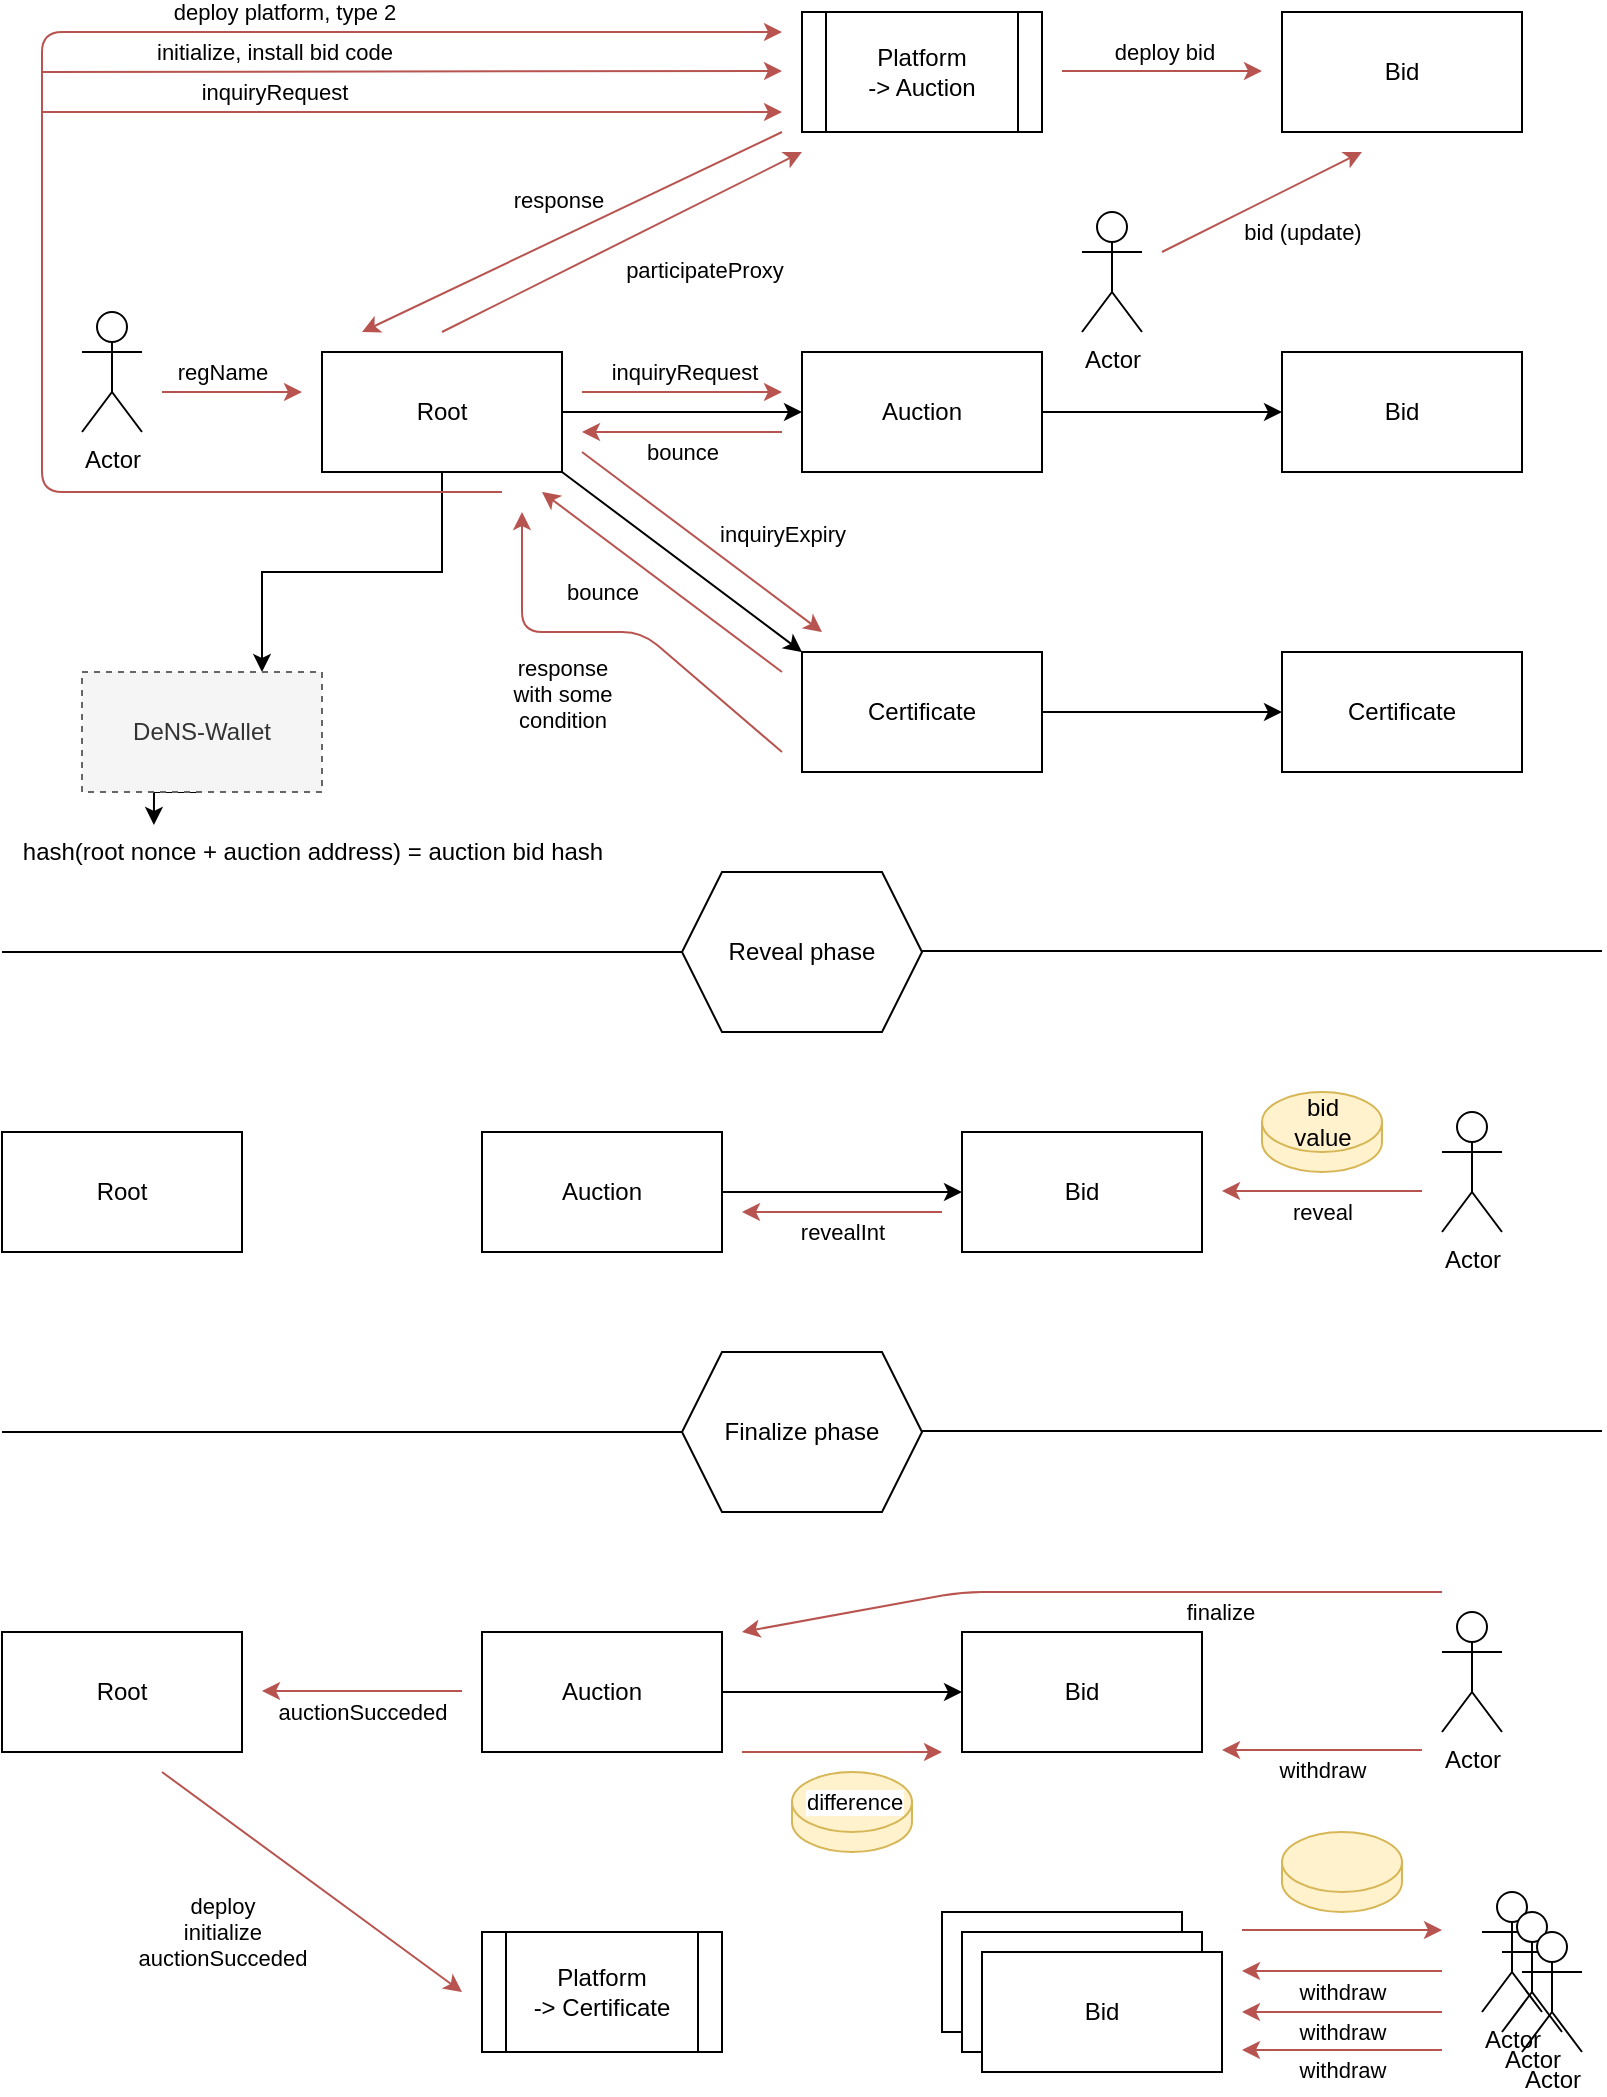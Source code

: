 <mxfile version="14.6.12" type="device"><diagram id="E0DPeLFjFY8kN5gnKuR1" name="Page-1"><mxGraphModel dx="1113" dy="726" grid="1" gridSize="10" guides="1" tooltips="1" connect="1" arrows="1" fold="1" page="1" pageScale="1" pageWidth="850" pageHeight="1100" math="0" shadow="0"><root><mxCell id="0"/><mxCell id="1" parent="0"/><mxCell id="WX3R78qsYNzrJYrztzVZ-88" value="" style="shape=cylinder3;whiteSpace=wrap;html=1;boundedLbl=1;backgroundOutline=1;size=15;fillColor=#fff2cc;strokeColor=#d6b656;" vertex="1" parent="1"><mxGeometry x="435" y="930" width="60" height="40" as="geometry"/></mxCell><mxCell id="WX3R78qsYNzrJYrztzVZ-114" style="edgeStyle=orthogonalEdgeStyle;rounded=0;orthogonalLoop=1;jettySize=auto;html=1;entryX=0.75;entryY=0;entryDx=0;entryDy=0;" edge="1" parent="1" source="WX3R78qsYNzrJYrztzVZ-1" target="WX3R78qsYNzrJYrztzVZ-41"><mxGeometry relative="1" as="geometry"/></mxCell><mxCell id="WX3R78qsYNzrJYrztzVZ-1" value="Root" style="rounded=0;whiteSpace=wrap;html=1;" vertex="1" parent="1"><mxGeometry x="200" y="220" width="120" height="60" as="geometry"/></mxCell><mxCell id="WX3R78qsYNzrJYrztzVZ-2" value="" style="endArrow=classic;html=1;exitX=1;exitY=0.5;exitDx=0;exitDy=0;" edge="1" parent="1" source="WX3R78qsYNzrJYrztzVZ-1"><mxGeometry width="50" height="50" relative="1" as="geometry"><mxPoint x="390" y="270" as="sourcePoint"/><mxPoint x="440" y="250" as="targetPoint"/></mxGeometry></mxCell><mxCell id="WX3R78qsYNzrJYrztzVZ-3" value="Auction" style="rounded=0;whiteSpace=wrap;html=1;" vertex="1" parent="1"><mxGeometry x="440" y="220" width="120" height="60" as="geometry"/></mxCell><mxCell id="WX3R78qsYNzrJYrztzVZ-4" value="" style="endArrow=classic;html=1;exitX=1;exitY=0.5;exitDx=0;exitDy=0;" edge="1" parent="1"><mxGeometry width="50" height="50" relative="1" as="geometry"><mxPoint x="560" y="250" as="sourcePoint"/><mxPoint x="680" y="250" as="targetPoint"/></mxGeometry></mxCell><mxCell id="WX3R78qsYNzrJYrztzVZ-5" value="Bid" style="rounded=0;whiteSpace=wrap;html=1;" vertex="1" parent="1"><mxGeometry x="680" y="220" width="120" height="60" as="geometry"/></mxCell><mxCell id="WX3R78qsYNzrJYrztzVZ-6" value="" style="endArrow=classic;html=1;exitX=1;exitY=0.5;exitDx=0;exitDy=0;" edge="1" parent="1"><mxGeometry width="50" height="50" relative="1" as="geometry"><mxPoint x="320" y="280" as="sourcePoint"/><mxPoint x="440" y="370" as="targetPoint"/></mxGeometry></mxCell><mxCell id="WX3R78qsYNzrJYrztzVZ-7" value="Certificate" style="rounded=0;whiteSpace=wrap;html=1;" vertex="1" parent="1"><mxGeometry x="440" y="370" width="120" height="60" as="geometry"/></mxCell><mxCell id="WX3R78qsYNzrJYrztzVZ-8" value="" style="endArrow=classic;html=1;exitX=1;exitY=0.5;exitDx=0;exitDy=0;" edge="1" parent="1"><mxGeometry width="50" height="50" relative="1" as="geometry"><mxPoint x="560" y="400" as="sourcePoint"/><mxPoint x="680" y="400" as="targetPoint"/></mxGeometry></mxCell><mxCell id="WX3R78qsYNzrJYrztzVZ-9" value="Certificate" style="rounded=0;whiteSpace=wrap;html=1;" vertex="1" parent="1"><mxGeometry x="680" y="370" width="120" height="60" as="geometry"/></mxCell><mxCell id="WX3R78qsYNzrJYrztzVZ-10" value="Actor" style="shape=umlActor;verticalLabelPosition=bottom;verticalAlign=top;html=1;outlineConnect=0;" vertex="1" parent="1"><mxGeometry x="80" y="200" width="30" height="60" as="geometry"/></mxCell><mxCell id="WX3R78qsYNzrJYrztzVZ-14" value="" style="endArrow=classic;html=1;fillColor=#f8cecc;strokeColor=#b85450;" edge="1" parent="1"><mxGeometry width="50" height="50" relative="1" as="geometry"><mxPoint x="120" y="240" as="sourcePoint"/><mxPoint x="190" y="240" as="targetPoint"/></mxGeometry></mxCell><mxCell id="WX3R78qsYNzrJYrztzVZ-15" value="regName" style="edgeLabel;html=1;align=center;verticalAlign=middle;resizable=0;points=[];" vertex="1" connectable="0" parent="WX3R78qsYNzrJYrztzVZ-14"><mxGeometry x="-0.514" y="3" relative="1" as="geometry"><mxPoint x="13" y="-7" as="offset"/></mxGeometry></mxCell><mxCell id="WX3R78qsYNzrJYrztzVZ-16" value="" style="endArrow=classic;html=1;fillColor=#f8cecc;strokeColor=#b85450;" edge="1" parent="1"><mxGeometry width="50" height="50" relative="1" as="geometry"><mxPoint x="330" y="240" as="sourcePoint"/><mxPoint x="430" y="240" as="targetPoint"/></mxGeometry></mxCell><mxCell id="WX3R78qsYNzrJYrztzVZ-17" value="inquiryRequest" style="edgeLabel;html=1;align=center;verticalAlign=middle;resizable=0;points=[];" vertex="1" connectable="0" parent="WX3R78qsYNzrJYrztzVZ-16"><mxGeometry x="-0.514" y="3" relative="1" as="geometry"><mxPoint x="26" y="-7" as="offset"/></mxGeometry></mxCell><mxCell id="WX3R78qsYNzrJYrztzVZ-18" value="" style="endArrow=classic;html=1;fillColor=#f8cecc;strokeColor=#b85450;" edge="1" parent="1"><mxGeometry width="50" height="50" relative="1" as="geometry"><mxPoint x="430" y="260" as="sourcePoint"/><mxPoint x="330" y="260" as="targetPoint"/></mxGeometry></mxCell><mxCell id="WX3R78qsYNzrJYrztzVZ-19" value="bounce" style="edgeLabel;html=1;align=center;verticalAlign=middle;resizable=0;points=[];" vertex="1" connectable="0" parent="WX3R78qsYNzrJYrztzVZ-18"><mxGeometry x="-0.514" y="3" relative="1" as="geometry"><mxPoint x="-26" y="7" as="offset"/></mxGeometry></mxCell><mxCell id="WX3R78qsYNzrJYrztzVZ-20" value="" style="endArrow=classic;html=1;fillColor=#f8cecc;strokeColor=#b85450;" edge="1" parent="1"><mxGeometry width="50" height="50" relative="1" as="geometry"><mxPoint x="330" y="270" as="sourcePoint"/><mxPoint x="450" y="360" as="targetPoint"/></mxGeometry></mxCell><mxCell id="WX3R78qsYNzrJYrztzVZ-21" value="inquiryExpiry" style="edgeLabel;html=1;align=center;verticalAlign=middle;resizable=0;points=[];" vertex="1" connectable="0" parent="WX3R78qsYNzrJYrztzVZ-20"><mxGeometry x="-0.514" y="3" relative="1" as="geometry"><mxPoint x="69" y="21" as="offset"/></mxGeometry></mxCell><mxCell id="WX3R78qsYNzrJYrztzVZ-22" value="" style="endArrow=classic;html=1;fillColor=#f8cecc;strokeColor=#b85450;" edge="1" parent="1"><mxGeometry width="50" height="50" relative="1" as="geometry"><mxPoint x="430" y="380" as="sourcePoint"/><mxPoint x="310" y="290" as="targetPoint"/></mxGeometry></mxCell><mxCell id="WX3R78qsYNzrJYrztzVZ-23" value="bounce" style="edgeLabel;html=1;align=center;verticalAlign=middle;resizable=0;points=[];" vertex="1" connectable="0" parent="WX3R78qsYNzrJYrztzVZ-22"><mxGeometry x="-0.514" y="3" relative="1" as="geometry"><mxPoint x="-59" y="-21" as="offset"/></mxGeometry></mxCell><mxCell id="WX3R78qsYNzrJYrztzVZ-24" value="" style="endArrow=classic;html=1;fillColor=#f8cecc;strokeColor=#b85450;" edge="1" parent="1"><mxGeometry width="50" height="50" relative="1" as="geometry"><mxPoint x="290" y="290" as="sourcePoint"/><mxPoint x="430" y="60" as="targetPoint"/><Array as="points"><mxPoint x="60" y="290"/><mxPoint x="60" y="60"/></Array></mxGeometry></mxCell><mxCell id="WX3R78qsYNzrJYrztzVZ-25" value="deploy platform, type 2" style="edgeLabel;html=1;align=center;verticalAlign=middle;resizable=0;points=[];" vertex="1" connectable="0" parent="WX3R78qsYNzrJYrztzVZ-24"><mxGeometry x="-0.514" y="3" relative="1" as="geometry"><mxPoint x="92" y="-243" as="offset"/></mxGeometry></mxCell><mxCell id="WX3R78qsYNzrJYrztzVZ-26" value="Platform&lt;br&gt;-&amp;gt; Auction" style="shape=process;whiteSpace=wrap;html=1;backgroundOutline=1;" vertex="1" parent="1"><mxGeometry x="440" y="50" width="120" height="60" as="geometry"/></mxCell><mxCell id="WX3R78qsYNzrJYrztzVZ-27" value="" style="endArrow=classic;html=1;fillColor=#f8cecc;strokeColor=#b85450;" edge="1" parent="1"><mxGeometry width="50" height="50" relative="1" as="geometry"><mxPoint x="60" y="80" as="sourcePoint"/><mxPoint x="430" y="79.5" as="targetPoint"/></mxGeometry></mxCell><mxCell id="WX3R78qsYNzrJYrztzVZ-28" value="initialize, install bid code" style="edgeLabel;html=1;align=center;verticalAlign=middle;resizable=0;points=[];" vertex="1" connectable="0" parent="WX3R78qsYNzrJYrztzVZ-27"><mxGeometry x="-0.514" y="3" relative="1" as="geometry"><mxPoint x="26" y="-7" as="offset"/></mxGeometry></mxCell><mxCell id="WX3R78qsYNzrJYrztzVZ-30" value="" style="endArrow=classic;html=1;fillColor=#f8cecc;strokeColor=#b85450;" edge="1" parent="1"><mxGeometry width="50" height="50" relative="1" as="geometry"><mxPoint x="60" y="100" as="sourcePoint"/><mxPoint x="430" y="100" as="targetPoint"/></mxGeometry></mxCell><mxCell id="WX3R78qsYNzrJYrztzVZ-31" value="inquiryRequest" style="edgeLabel;html=1;align=center;verticalAlign=middle;resizable=0;points=[];" vertex="1" connectable="0" parent="WX3R78qsYNzrJYrztzVZ-30"><mxGeometry x="-0.514" y="3" relative="1" as="geometry"><mxPoint x="26" y="-7" as="offset"/></mxGeometry></mxCell><mxCell id="WX3R78qsYNzrJYrztzVZ-32" value="" style="endArrow=classic;html=1;fillColor=#f8cecc;strokeColor=#b85450;" edge="1" parent="1"><mxGeometry width="50" height="50" relative="1" as="geometry"><mxPoint x="430" y="110" as="sourcePoint"/><mxPoint x="220" y="210" as="targetPoint"/></mxGeometry></mxCell><mxCell id="WX3R78qsYNzrJYrztzVZ-33" value="response" style="edgeLabel;html=1;align=center;verticalAlign=middle;resizable=0;points=[];" vertex="1" connectable="0" parent="WX3R78qsYNzrJYrztzVZ-32"><mxGeometry x="-0.514" y="3" relative="1" as="geometry"><mxPoint x="-63" y="7" as="offset"/></mxGeometry></mxCell><mxCell id="WX3R78qsYNzrJYrztzVZ-34" value="" style="endArrow=classic;html=1;fillColor=#f8cecc;strokeColor=#b85450;" edge="1" parent="1"><mxGeometry width="50" height="50" relative="1" as="geometry"><mxPoint x="260" y="210" as="sourcePoint"/><mxPoint x="440" y="120" as="targetPoint"/></mxGeometry></mxCell><mxCell id="WX3R78qsYNzrJYrztzVZ-35" value="participateProxy" style="edgeLabel;html=1;align=center;verticalAlign=middle;resizable=0;points=[];" vertex="1" connectable="0" parent="WX3R78qsYNzrJYrztzVZ-34"><mxGeometry x="-0.514" y="3" relative="1" as="geometry"><mxPoint x="88" y="-7" as="offset"/></mxGeometry></mxCell><mxCell id="WX3R78qsYNzrJYrztzVZ-36" value="Bid" style="rounded=0;whiteSpace=wrap;html=1;" vertex="1" parent="1"><mxGeometry x="680" y="50" width="120" height="60" as="geometry"/></mxCell><mxCell id="WX3R78qsYNzrJYrztzVZ-37" value="" style="endArrow=classic;html=1;fillColor=#f8cecc;strokeColor=#b85450;" edge="1" parent="1"><mxGeometry width="50" height="50" relative="1" as="geometry"><mxPoint x="570" y="79.5" as="sourcePoint"/><mxPoint x="670" y="79.5" as="targetPoint"/></mxGeometry></mxCell><mxCell id="WX3R78qsYNzrJYrztzVZ-38" value="deploy bid" style="edgeLabel;html=1;align=center;verticalAlign=middle;resizable=0;points=[];" vertex="1" connectable="0" parent="WX3R78qsYNzrJYrztzVZ-37"><mxGeometry x="-0.514" y="3" relative="1" as="geometry"><mxPoint x="26" y="-7" as="offset"/></mxGeometry></mxCell><mxCell id="WX3R78qsYNzrJYrztzVZ-39" value="" style="endArrow=classic;html=1;fillColor=#f8cecc;strokeColor=#b85450;" edge="1" parent="1"><mxGeometry width="50" height="50" relative="1" as="geometry"><mxPoint x="430" y="420" as="sourcePoint"/><mxPoint x="300" y="300" as="targetPoint"/><Array as="points"><mxPoint x="360" y="360"/><mxPoint x="300" y="360"/></Array></mxGeometry></mxCell><mxCell id="WX3R78qsYNzrJYrztzVZ-40" value="response&lt;br&gt;with some &lt;br&gt;condition" style="edgeLabel;html=1;align=center;verticalAlign=middle;resizable=0;points=[];" vertex="1" connectable="0" parent="WX3R78qsYNzrJYrztzVZ-39"><mxGeometry x="-0.514" y="3" relative="1" as="geometry"><mxPoint x="-69" y="2" as="offset"/></mxGeometry></mxCell><mxCell id="WX3R78qsYNzrJYrztzVZ-116" style="edgeStyle=orthogonalEdgeStyle;rounded=0;orthogonalLoop=1;jettySize=auto;html=1;exitX=0.5;exitY=1;exitDx=0;exitDy=0;entryX=0.245;entryY=-0.175;entryDx=0;entryDy=0;entryPerimeter=0;" edge="1" parent="1" source="WX3R78qsYNzrJYrztzVZ-41" target="WX3R78qsYNzrJYrztzVZ-115"><mxGeometry relative="1" as="geometry"/></mxCell><mxCell id="WX3R78qsYNzrJYrztzVZ-41" value="DeNS-Wallet" style="rounded=0;whiteSpace=wrap;html=1;dashed=1;fillColor=#f5f5f5;strokeColor=#666666;fontColor=#333333;" vertex="1" parent="1"><mxGeometry x="80" y="380" width="120" height="60" as="geometry"/></mxCell><mxCell id="WX3R78qsYNzrJYrztzVZ-42" value="Root" style="rounded=0;whiteSpace=wrap;html=1;" vertex="1" parent="1"><mxGeometry x="40" y="610" width="120" height="60" as="geometry"/></mxCell><mxCell id="WX3R78qsYNzrJYrztzVZ-43" value="Auction" style="rounded=0;whiteSpace=wrap;html=1;" vertex="1" parent="1"><mxGeometry x="280" y="610" width="120" height="60" as="geometry"/></mxCell><mxCell id="WX3R78qsYNzrJYrztzVZ-44" value="" style="endArrow=classic;html=1;exitX=1;exitY=0.5;exitDx=0;exitDy=0;" edge="1" parent="1"><mxGeometry width="50" height="50" relative="1" as="geometry"><mxPoint x="400" y="640" as="sourcePoint"/><mxPoint x="520" y="640" as="targetPoint"/></mxGeometry></mxCell><mxCell id="WX3R78qsYNzrJYrztzVZ-45" value="Bid" style="rounded=0;whiteSpace=wrap;html=1;" vertex="1" parent="1"><mxGeometry x="520" y="610" width="120" height="60" as="geometry"/></mxCell><mxCell id="WX3R78qsYNzrJYrztzVZ-46" value="Actor" style="shape=umlActor;verticalLabelPosition=bottom;verticalAlign=top;html=1;outlineConnect=0;" vertex="1" parent="1"><mxGeometry x="760" y="600" width="30" height="60" as="geometry"/></mxCell><mxCell id="WX3R78qsYNzrJYrztzVZ-47" value="Actor" style="shape=umlActor;verticalLabelPosition=bottom;verticalAlign=top;html=1;outlineConnect=0;" vertex="1" parent="1"><mxGeometry x="580" y="150" width="30" height="60" as="geometry"/></mxCell><mxCell id="WX3R78qsYNzrJYrztzVZ-48" value="" style="endArrow=classic;html=1;fillColor=#f8cecc;strokeColor=#b85450;" edge="1" parent="1"><mxGeometry width="50" height="50" relative="1" as="geometry"><mxPoint x="620" y="170" as="sourcePoint"/><mxPoint x="720" y="120" as="targetPoint"/></mxGeometry></mxCell><mxCell id="WX3R78qsYNzrJYrztzVZ-49" value="bid (update)" style="edgeLabel;html=1;align=center;verticalAlign=middle;resizable=0;points=[];" vertex="1" connectable="0" parent="WX3R78qsYNzrJYrztzVZ-48"><mxGeometry x="-0.514" y="3" relative="1" as="geometry"><mxPoint x="47" y="5" as="offset"/></mxGeometry></mxCell><mxCell id="WX3R78qsYNzrJYrztzVZ-50" value="Reveal phase" style="shape=hexagon;perimeter=hexagonPerimeter2;whiteSpace=wrap;html=1;fixedSize=1;" vertex="1" parent="1"><mxGeometry x="380" y="480" width="120" height="80" as="geometry"/></mxCell><mxCell id="WX3R78qsYNzrJYrztzVZ-51" value="" style="endArrow=none;html=1;entryX=0;entryY=0.5;entryDx=0;entryDy=0;" edge="1" parent="1" target="WX3R78qsYNzrJYrztzVZ-50"><mxGeometry width="50" height="50" relative="1" as="geometry"><mxPoint x="40" y="520" as="sourcePoint"/><mxPoint x="230" y="500" as="targetPoint"/></mxGeometry></mxCell><mxCell id="WX3R78qsYNzrJYrztzVZ-52" value="" style="endArrow=none;html=1;entryX=0;entryY=0.5;entryDx=0;entryDy=0;" edge="1" parent="1"><mxGeometry width="50" height="50" relative="1" as="geometry"><mxPoint x="500" y="519.5" as="sourcePoint"/><mxPoint x="840" y="519.5" as="targetPoint"/></mxGeometry></mxCell><mxCell id="WX3R78qsYNzrJYrztzVZ-53" value="" style="endArrow=classic;html=1;fillColor=#f8cecc;strokeColor=#b85450;" edge="1" parent="1"><mxGeometry width="50" height="50" relative="1" as="geometry"><mxPoint x="750" y="639.5" as="sourcePoint"/><mxPoint x="650" y="639.5" as="targetPoint"/></mxGeometry></mxCell><mxCell id="WX3R78qsYNzrJYrztzVZ-54" value="reveal" style="edgeLabel;html=1;align=center;verticalAlign=middle;resizable=0;points=[];" vertex="1" connectable="0" parent="WX3R78qsYNzrJYrztzVZ-53"><mxGeometry x="-0.514" y="3" relative="1" as="geometry"><mxPoint x="-26" y="7" as="offset"/></mxGeometry></mxCell><mxCell id="WX3R78qsYNzrJYrztzVZ-56" value="" style="shape=cylinder3;whiteSpace=wrap;html=1;boundedLbl=1;backgroundOutline=1;size=15;fillColor=#fff2cc;strokeColor=#d6b656;" vertex="1" parent="1"><mxGeometry x="670" y="590" width="60" height="40" as="geometry"/></mxCell><mxCell id="WX3R78qsYNzrJYrztzVZ-57" value="bid&lt;br&gt;value" style="text;html=1;align=center;verticalAlign=middle;resizable=0;points=[];autosize=1;strokeColor=none;" vertex="1" parent="1"><mxGeometry x="680" y="590" width="40" height="30" as="geometry"/></mxCell><mxCell id="WX3R78qsYNzrJYrztzVZ-58" value="" style="endArrow=classic;html=1;fillColor=#f8cecc;strokeColor=#b85450;" edge="1" parent="1"><mxGeometry width="50" height="50" relative="1" as="geometry"><mxPoint x="510" y="650" as="sourcePoint"/><mxPoint x="410" y="650" as="targetPoint"/></mxGeometry></mxCell><mxCell id="WX3R78qsYNzrJYrztzVZ-59" value="revealInt" style="edgeLabel;html=1;align=center;verticalAlign=middle;resizable=0;points=[];" vertex="1" connectable="0" parent="WX3R78qsYNzrJYrztzVZ-58"><mxGeometry x="-0.514" y="3" relative="1" as="geometry"><mxPoint x="-26" y="7" as="offset"/></mxGeometry></mxCell><mxCell id="WX3R78qsYNzrJYrztzVZ-60" value="Finalize phase" style="shape=hexagon;perimeter=hexagonPerimeter2;whiteSpace=wrap;html=1;fixedSize=1;" vertex="1" parent="1"><mxGeometry x="380" y="720" width="120" height="80" as="geometry"/></mxCell><mxCell id="WX3R78qsYNzrJYrztzVZ-61" value="" style="endArrow=none;html=1;entryX=0;entryY=0.5;entryDx=0;entryDy=0;" edge="1" parent="1" target="WX3R78qsYNzrJYrztzVZ-60"><mxGeometry width="50" height="50" relative="1" as="geometry"><mxPoint x="40" y="760" as="sourcePoint"/><mxPoint x="230" y="740" as="targetPoint"/></mxGeometry></mxCell><mxCell id="WX3R78qsYNzrJYrztzVZ-62" value="" style="endArrow=none;html=1;entryX=0;entryY=0.5;entryDx=0;entryDy=0;" edge="1" parent="1"><mxGeometry width="50" height="50" relative="1" as="geometry"><mxPoint x="500" y="759.5" as="sourcePoint"/><mxPoint x="840" y="759.5" as="targetPoint"/></mxGeometry></mxCell><mxCell id="WX3R78qsYNzrJYrztzVZ-74" value="Root" style="rounded=0;whiteSpace=wrap;html=1;" vertex="1" parent="1"><mxGeometry x="40" y="860" width="120" height="60" as="geometry"/></mxCell><mxCell id="WX3R78qsYNzrJYrztzVZ-75" value="Auction" style="rounded=0;whiteSpace=wrap;html=1;" vertex="1" parent="1"><mxGeometry x="280" y="860" width="120" height="60" as="geometry"/></mxCell><mxCell id="WX3R78qsYNzrJYrztzVZ-76" value="" style="endArrow=classic;html=1;exitX=1;exitY=0.5;exitDx=0;exitDy=0;" edge="1" parent="1"><mxGeometry width="50" height="50" relative="1" as="geometry"><mxPoint x="400" y="890" as="sourcePoint"/><mxPoint x="520" y="890" as="targetPoint"/></mxGeometry></mxCell><mxCell id="WX3R78qsYNzrJYrztzVZ-77" value="Bid" style="rounded=0;whiteSpace=wrap;html=1;" vertex="1" parent="1"><mxGeometry x="520" y="860" width="120" height="60" as="geometry"/></mxCell><mxCell id="WX3R78qsYNzrJYrztzVZ-78" value="Actor" style="shape=umlActor;verticalLabelPosition=bottom;verticalAlign=top;html=1;outlineConnect=0;" vertex="1" parent="1"><mxGeometry x="760" y="850" width="30" height="60" as="geometry"/></mxCell><mxCell id="WX3R78qsYNzrJYrztzVZ-83" value="" style="endArrow=classic;html=1;fillColor=#f8cecc;strokeColor=#b85450;" edge="1" parent="1"><mxGeometry width="50" height="50" relative="1" as="geometry"><mxPoint x="760" y="840" as="sourcePoint"/><mxPoint x="410" y="860" as="targetPoint"/><Array as="points"><mxPoint x="520" y="840"/></Array></mxGeometry></mxCell><mxCell id="WX3R78qsYNzrJYrztzVZ-84" value="finalize" style="edgeLabel;html=1;align=center;verticalAlign=middle;resizable=0;points=[];" vertex="1" connectable="0" parent="WX3R78qsYNzrJYrztzVZ-83"><mxGeometry x="-0.514" y="3" relative="1" as="geometry"><mxPoint x="-26" y="7" as="offset"/></mxGeometry></mxCell><mxCell id="WX3R78qsYNzrJYrztzVZ-85" value="" style="endArrow=classic;html=1;fillColor=#f8cecc;strokeColor=#b85450;" edge="1" parent="1"><mxGeometry width="50" height="50" relative="1" as="geometry"><mxPoint x="410" y="920" as="sourcePoint"/><mxPoint x="510" y="920" as="targetPoint"/></mxGeometry></mxCell><mxCell id="WX3R78qsYNzrJYrztzVZ-86" value="difference" style="edgeLabel;html=1;align=center;verticalAlign=middle;resizable=0;points=[];" vertex="1" connectable="0" parent="WX3R78qsYNzrJYrztzVZ-85"><mxGeometry x="-0.514" y="3" relative="1" as="geometry"><mxPoint x="31" y="28" as="offset"/></mxGeometry></mxCell><mxCell id="WX3R78qsYNzrJYrztzVZ-89" value="" style="endArrow=classic;html=1;fillColor=#f8cecc;strokeColor=#b85450;" edge="1" parent="1"><mxGeometry width="50" height="50" relative="1" as="geometry"><mxPoint x="270" y="889.5" as="sourcePoint"/><mxPoint x="170" y="889.5" as="targetPoint"/></mxGeometry></mxCell><mxCell id="WX3R78qsYNzrJYrztzVZ-90" value="auctionSucceded" style="edgeLabel;html=1;align=center;verticalAlign=middle;resizable=0;points=[];" vertex="1" connectable="0" parent="WX3R78qsYNzrJYrztzVZ-89"><mxGeometry x="-0.514" y="3" relative="1" as="geometry"><mxPoint x="-26" y="7" as="offset"/></mxGeometry></mxCell><mxCell id="WX3R78qsYNzrJYrztzVZ-92" value="Platform&lt;br&gt;-&amp;gt; Certificate" style="shape=process;whiteSpace=wrap;html=1;backgroundOutline=1;" vertex="1" parent="1"><mxGeometry x="280" y="1010" width="120" height="60" as="geometry"/></mxCell><mxCell id="WX3R78qsYNzrJYrztzVZ-93" value="" style="endArrow=classic;html=1;fillColor=#f8cecc;strokeColor=#b85450;" edge="1" parent="1"><mxGeometry width="50" height="50" relative="1" as="geometry"><mxPoint x="120" y="930" as="sourcePoint"/><mxPoint x="270" y="1040" as="targetPoint"/></mxGeometry></mxCell><mxCell id="WX3R78qsYNzrJYrztzVZ-94" value="deploy&lt;br&gt;initialize&lt;br&gt;auctionSucceded" style="edgeLabel;html=1;align=center;verticalAlign=middle;resizable=0;points=[];" vertex="1" connectable="0" parent="WX3R78qsYNzrJYrztzVZ-93"><mxGeometry x="-0.514" y="3" relative="1" as="geometry"><mxPoint x="-8" y="56" as="offset"/></mxGeometry></mxCell><mxCell id="WX3R78qsYNzrJYrztzVZ-95" value="" style="endArrow=classic;html=1;fillColor=#f8cecc;strokeColor=#b85450;" edge="1" parent="1"><mxGeometry width="50" height="50" relative="1" as="geometry"><mxPoint x="750" y="919" as="sourcePoint"/><mxPoint x="650" y="919" as="targetPoint"/></mxGeometry></mxCell><mxCell id="WX3R78qsYNzrJYrztzVZ-96" value="withdraw" style="edgeLabel;html=1;align=center;verticalAlign=middle;resizable=0;points=[];" vertex="1" connectable="0" parent="WX3R78qsYNzrJYrztzVZ-95"><mxGeometry x="-0.514" y="3" relative="1" as="geometry"><mxPoint x="-26" y="7" as="offset"/></mxGeometry></mxCell><mxCell id="WX3R78qsYNzrJYrztzVZ-97" value="Bid" style="rounded=0;whiteSpace=wrap;html=1;" vertex="1" parent="1"><mxGeometry x="510" y="1000" width="120" height="60" as="geometry"/></mxCell><mxCell id="WX3R78qsYNzrJYrztzVZ-100" value="Bid" style="rounded=0;whiteSpace=wrap;html=1;" vertex="1" parent="1"><mxGeometry x="520" y="1010" width="120" height="60" as="geometry"/></mxCell><mxCell id="WX3R78qsYNzrJYrztzVZ-101" value="Bid" style="rounded=0;whiteSpace=wrap;html=1;" vertex="1" parent="1"><mxGeometry x="530" y="1020" width="120" height="60" as="geometry"/></mxCell><mxCell id="WX3R78qsYNzrJYrztzVZ-102" value="Actor" style="shape=umlActor;verticalLabelPosition=bottom;verticalAlign=top;html=1;outlineConnect=0;" vertex="1" parent="1"><mxGeometry x="780" y="990" width="30" height="60" as="geometry"/></mxCell><mxCell id="WX3R78qsYNzrJYrztzVZ-103" value="Actor" style="shape=umlActor;verticalLabelPosition=bottom;verticalAlign=top;html=1;outlineConnect=0;" vertex="1" parent="1"><mxGeometry x="790" y="1000" width="30" height="60" as="geometry"/></mxCell><mxCell id="WX3R78qsYNzrJYrztzVZ-104" value="Actor" style="shape=umlActor;verticalLabelPosition=bottom;verticalAlign=top;html=1;outlineConnect=0;" vertex="1" parent="1"><mxGeometry x="800" y="1010" width="30" height="60" as="geometry"/></mxCell><mxCell id="WX3R78qsYNzrJYrztzVZ-105" value="" style="endArrow=classic;html=1;fillColor=#f8cecc;strokeColor=#b85450;" edge="1" parent="1"><mxGeometry width="50" height="50" relative="1" as="geometry"><mxPoint x="760" y="1029.5" as="sourcePoint"/><mxPoint x="660" y="1029.5" as="targetPoint"/></mxGeometry></mxCell><mxCell id="WX3R78qsYNzrJYrztzVZ-106" value="withdraw" style="edgeLabel;html=1;align=center;verticalAlign=middle;resizable=0;points=[];" vertex="1" connectable="0" parent="WX3R78qsYNzrJYrztzVZ-105"><mxGeometry x="-0.514" y="3" relative="1" as="geometry"><mxPoint x="-26" y="7" as="offset"/></mxGeometry></mxCell><mxCell id="WX3R78qsYNzrJYrztzVZ-107" value="" style="endArrow=classic;html=1;fillColor=#f8cecc;strokeColor=#b85450;" edge="1" parent="1"><mxGeometry width="50" height="50" relative="1" as="geometry"><mxPoint x="760" y="1050" as="sourcePoint"/><mxPoint x="660" y="1050" as="targetPoint"/></mxGeometry></mxCell><mxCell id="WX3R78qsYNzrJYrztzVZ-108" value="withdraw" style="edgeLabel;html=1;align=center;verticalAlign=middle;resizable=0;points=[];" vertex="1" connectable="0" parent="WX3R78qsYNzrJYrztzVZ-107"><mxGeometry x="-0.514" y="3" relative="1" as="geometry"><mxPoint x="-26" y="7" as="offset"/></mxGeometry></mxCell><mxCell id="WX3R78qsYNzrJYrztzVZ-109" value="" style="endArrow=classic;html=1;fillColor=#f8cecc;strokeColor=#b85450;" edge="1" parent="1"><mxGeometry width="50" height="50" relative="1" as="geometry"><mxPoint x="760" y="1069" as="sourcePoint"/><mxPoint x="660" y="1069" as="targetPoint"/></mxGeometry></mxCell><mxCell id="WX3R78qsYNzrJYrztzVZ-110" value="withdraw" style="edgeLabel;html=1;align=center;verticalAlign=middle;resizable=0;points=[];" vertex="1" connectable="0" parent="WX3R78qsYNzrJYrztzVZ-109"><mxGeometry x="-0.514" y="3" relative="1" as="geometry"><mxPoint x="-26" y="7" as="offset"/></mxGeometry></mxCell><mxCell id="WX3R78qsYNzrJYrztzVZ-111" value="" style="endArrow=classic;html=1;fillColor=#f8cecc;strokeColor=#b85450;" edge="1" parent="1"><mxGeometry width="50" height="50" relative="1" as="geometry"><mxPoint x="660" y="1009" as="sourcePoint"/><mxPoint x="760" y="1009" as="targetPoint"/></mxGeometry></mxCell><mxCell id="WX3R78qsYNzrJYrztzVZ-113" value="" style="shape=cylinder3;whiteSpace=wrap;html=1;boundedLbl=1;backgroundOutline=1;size=15;fillColor=#fff2cc;strokeColor=#d6b656;" vertex="1" parent="1"><mxGeometry x="680" y="960" width="60" height="40" as="geometry"/></mxCell><mxCell id="WX3R78qsYNzrJYrztzVZ-115" value="hash(root nonce + auction address) = auction bid hash" style="text;html=1;align=center;verticalAlign=middle;resizable=0;points=[];autosize=1;strokeColor=none;" vertex="1" parent="1"><mxGeometry x="40" y="460" width="310" height="20" as="geometry"/></mxCell></root></mxGraphModel></diagram></mxfile>